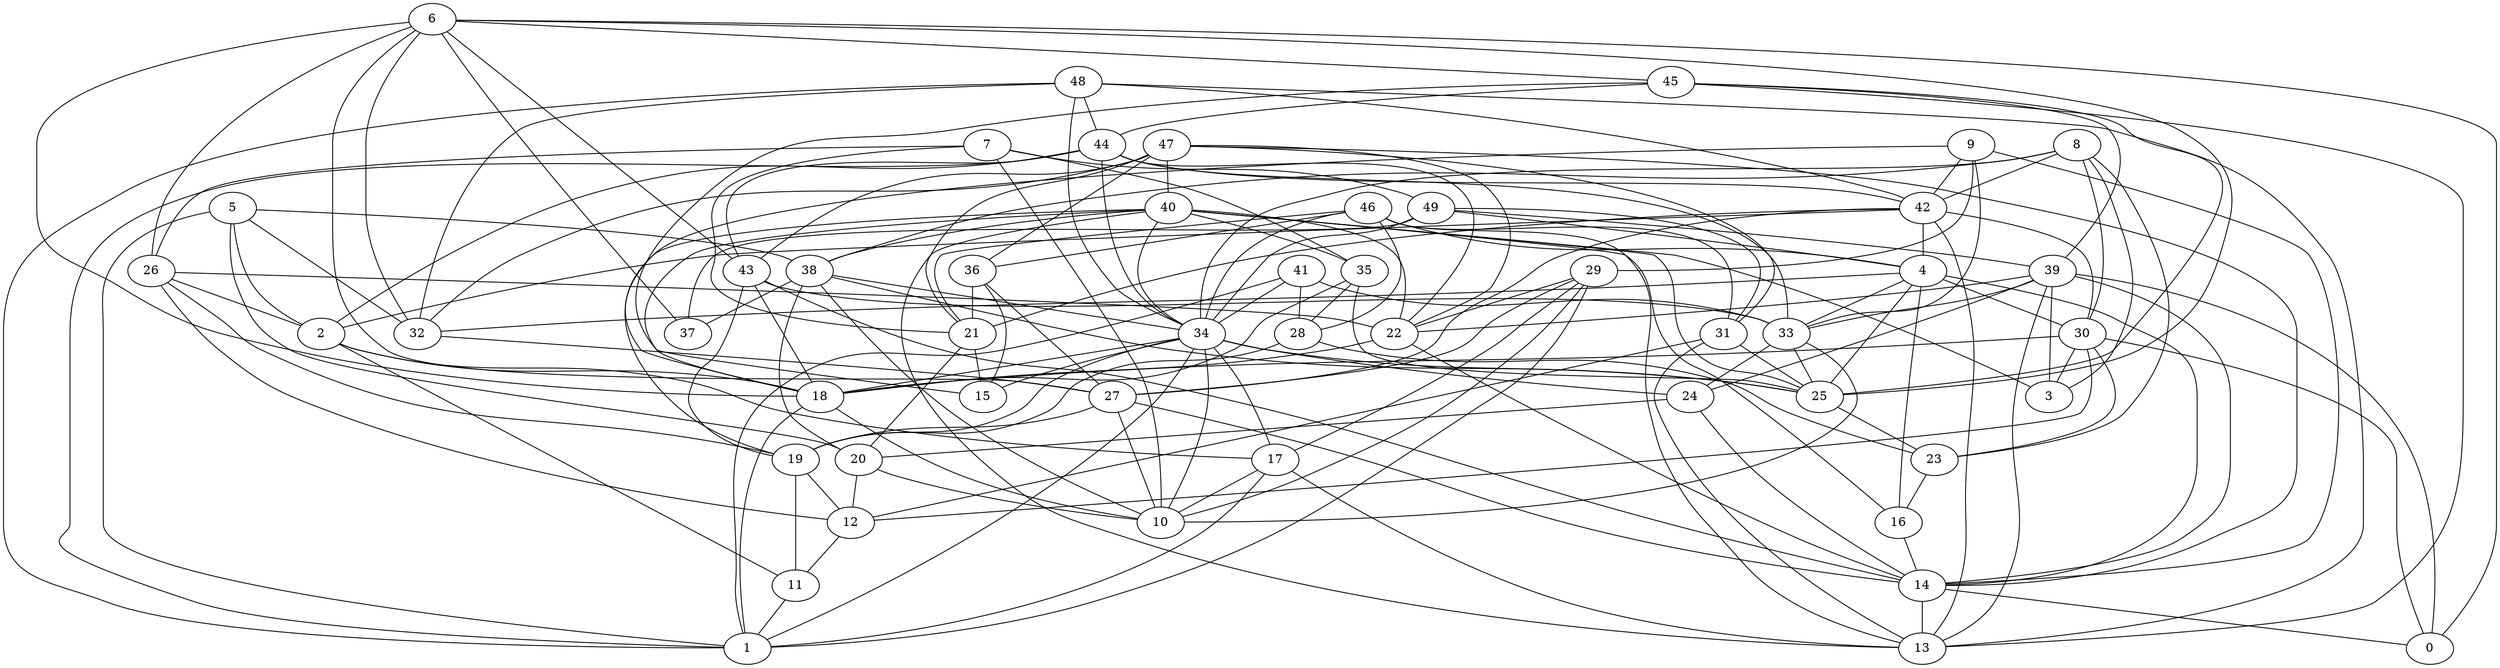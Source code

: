 digraph GG_graph {

subgraph G_graph {
edge [color = black]
"24" -> "20" [dir = none]
"29" -> "1" [dir = none]
"29" -> "17" [dir = none]
"29" -> "27" [dir = none]
"35" -> "28" [dir = none]
"35" -> "18" [dir = none]
"43" -> "19" [dir = none]
"43" -> "18" [dir = none]
"18" -> "1" [dir = none]
"39" -> "13" [dir = none]
"11" -> "1" [dir = none]
"38" -> "34" [dir = none]
"38" -> "37" [dir = none]
"38" -> "10" [dir = none]
"36" -> "15" [dir = none]
"17" -> "13" [dir = none]
"40" -> "3" [dir = none]
"40" -> "16" [dir = none]
"40" -> "19" [dir = none]
"40" -> "34" [dir = none]
"40" -> "38" [dir = none]
"40" -> "13" [dir = none]
"40" -> "22" [dir = none]
"22" -> "14" [dir = none]
"20" -> "12" [dir = none]
"5" -> "2" [dir = none]
"5" -> "20" [dir = none]
"48" -> "32" [dir = none]
"48" -> "1" [dir = none]
"48" -> "42" [dir = none]
"48" -> "13" [dir = none]
"41" -> "1" [dir = none]
"41" -> "34" [dir = none]
"41" -> "33" [dir = none]
"41" -> "28" [dir = none]
"28" -> "19" [dir = none]
"46" -> "13" [dir = none]
"46" -> "4" [dir = none]
"46" -> "34" [dir = none]
"46" -> "28" [dir = none]
"7" -> "26" [dir = none]
"7" -> "49" [dir = none]
"21" -> "15" [dir = none]
"21" -> "20" [dir = none]
"23" -> "16" [dir = none]
"6" -> "37" [dir = none]
"6" -> "26" [dir = none]
"6" -> "27" [dir = none]
"6" -> "43" [dir = none]
"45" -> "39" [dir = none]
"45" -> "25" [dir = none]
"45" -> "15" [dir = none]
"30" -> "18" [dir = none]
"30" -> "3" [dir = none]
"30" -> "0" [dir = none]
"47" -> "31" [dir = none]
"47" -> "21" [dir = none]
"47" -> "22" [dir = none]
"47" -> "36" [dir = none]
"16" -> "14" [dir = none]
"8" -> "38" [dir = none]
"8" -> "34" [dir = none]
"8" -> "30" [dir = none]
"4" -> "14" [dir = none]
"4" -> "32" [dir = none]
"26" -> "2" [dir = none]
"25" -> "23" [dir = none]
"2" -> "18" [dir = none]
"2" -> "11" [dir = none]
"42" -> "30" [dir = none]
"42" -> "27" [dir = none]
"42" -> "4" [dir = none]
"42" -> "2" [dir = none]
"42" -> "21" [dir = none]
"49" -> "39" [dir = none]
"49" -> "34" [dir = none]
"49" -> "37" [dir = none]
"49" -> "4" [dir = none]
"14" -> "0" [dir = none]
"34" -> "19" [dir = none]
"34" -> "24" [dir = none]
"34" -> "1" [dir = none]
"34" -> "18" [dir = none]
"34" -> "10" [dir = none]
"34" -> "25" [dir = none]
"34" -> "17" [dir = none]
"31" -> "12" [dir = none]
"31" -> "25" [dir = none]
"12" -> "11" [dir = none]
"44" -> "22" [dir = none]
"44" -> "2" [dir = none]
"44" -> "33" [dir = none]
"44" -> "34" [dir = none]
"44" -> "42" [dir = none]
"9" -> "42" [dir = none]
"9" -> "33" [dir = none]
"33" -> "24" [dir = none]
"33" -> "25" [dir = none]
"30" -> "12" [dir = none]
"36" -> "27" [dir = none]
"4" -> "16" [dir = none]
"8" -> "23" [dir = none]
"39" -> "22" [dir = none]
"2" -> "17" [dir = none]
"39" -> "33" [dir = none]
"31" -> "13" [dir = none]
"47" -> "32" [dir = none]
"27" -> "19" [dir = none]
"46" -> "36" [dir = none]
"29" -> "22" [dir = none]
"40" -> "18" [dir = none]
"48" -> "34" [dir = none]
"22" -> "18" [dir = none]
"14" -> "13" [dir = none]
"39" -> "24" [dir = none]
"33" -> "10" [dir = none]
"9" -> "14" [dir = none]
"32" -> "27" [dir = none]
"39" -> "3" [dir = none]
"4" -> "25" [dir = none]
"36" -> "21" [dir = none]
"6" -> "0" [dir = none]
"35" -> "25" [dir = none]
"18" -> "10" [dir = none]
"38" -> "20" [dir = none]
"48" -> "44" [dir = none]
"45" -> "13" [dir = none]
"26" -> "22" [dir = none]
"6" -> "25" [dir = none]
"17" -> "1" [dir = none]
"19" -> "12" [dir = none]
"7" -> "35" [dir = none]
"5" -> "1" [dir = none]
"46" -> "31" [dir = none]
"43" -> "14" [dir = none]
"45" -> "44" [dir = none]
"39" -> "14" [dir = none]
"9" -> "18" [dir = none]
"34" -> "15" [dir = none]
"19" -> "11" [dir = none]
"6" -> "18" [dir = none]
"27" -> "14" [dir = none]
"7" -> "21" [dir = none]
"44" -> "1" [dir = none]
"47" -> "14" [dir = none]
"26" -> "12" [dir = none]
"44" -> "43" [dir = none]
"20" -> "10" [dir = none]
"27" -> "10" [dir = none]
"24" -> "14" [dir = none]
"28" -> "23" [dir = none]
"8" -> "42" [dir = none]
"40" -> "35" [dir = none]
"6" -> "32" [dir = none]
"26" -> "19" [dir = none]
"40" -> "25" [dir = none]
"8" -> "3" [dir = none]
"46" -> "21" [dir = none]
"47" -> "43" [dir = none]
"38" -> "25" [dir = none]
"42" -> "13" [dir = none]
"43" -> "33" [dir = none]
"49" -> "31" [dir = none]
"6" -> "45" [dir = none]
"7" -> "10" [dir = none]
"47" -> "40" [dir = none]
"4" -> "33" [dir = none]
"9" -> "29" [dir = none]
"5" -> "38" [dir = none]
"17" -> "10" [dir = none]
"4" -> "30" [dir = none]
"29" -> "10" [dir = none]
"39" -> "0" [dir = none]
"5" -> "32" [dir = none]
"30" -> "23" [dir = none]
}

}
